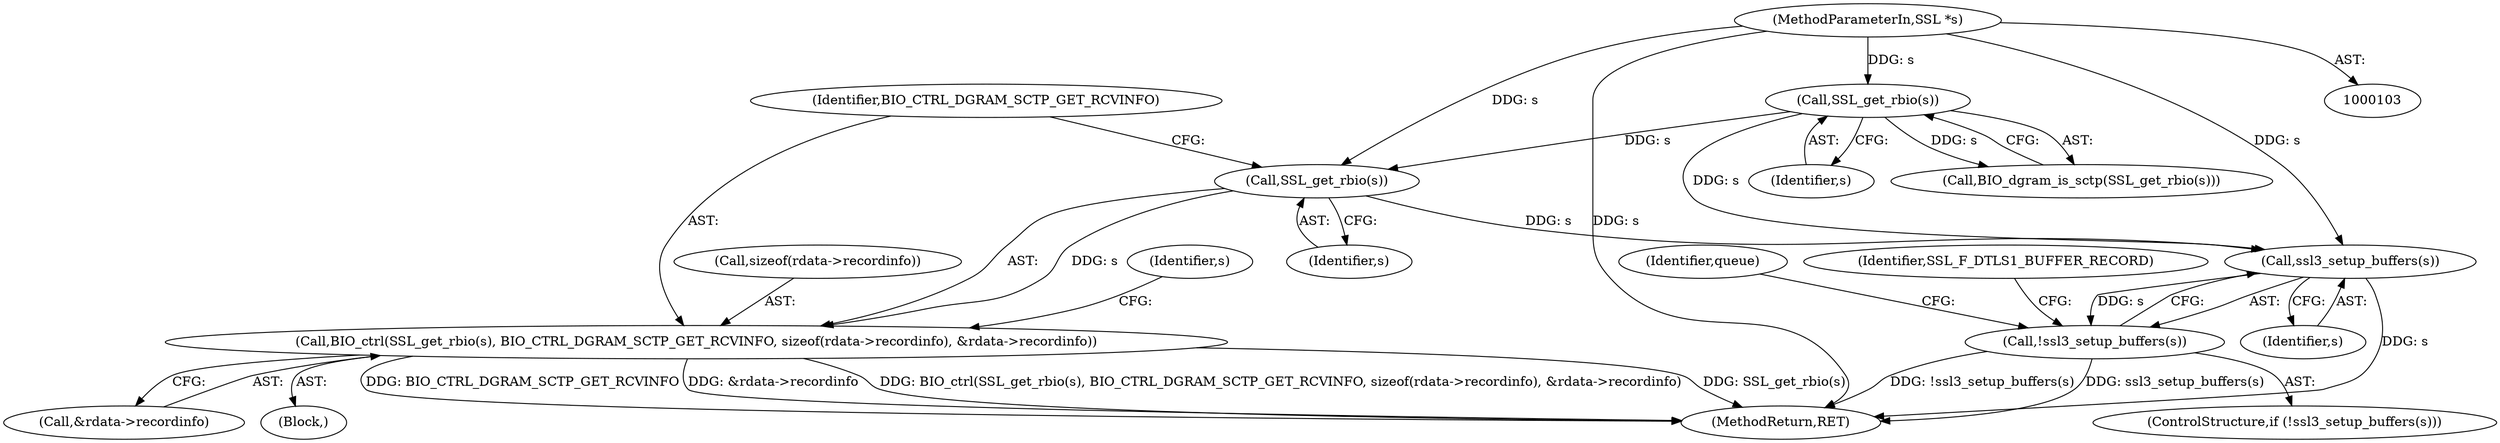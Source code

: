 digraph "0_openssl_103b171d8fc282ef435f8de9afbf7782e312961f@pointer" {
"1000218" [label="(Call,SSL_get_rbio(s))"];
"1000203" [label="(Call,SSL_get_rbio(s))"];
"1000104" [label="(MethodParameterIn,SSL *s)"];
"1000217" [label="(Call,BIO_ctrl(SSL_get_rbio(s), BIO_CTRL_DGRAM_SCTP_GET_RCVINFO, sizeof(rdata->recordinfo), &rdata->recordinfo))"];
"1000261" [label="(Call,ssl3_setup_buffers(s))"];
"1000260" [label="(Call,!ssl3_setup_buffers(s))"];
"1000217" [label="(Call,BIO_ctrl(SSL_get_rbio(s), BIO_CTRL_DGRAM_SCTP_GET_RCVINFO, sizeof(rdata->recordinfo), &rdata->recordinfo))"];
"1000225" [label="(Call,&rdata->recordinfo)"];
"1000104" [label="(MethodParameterIn,SSL *s)"];
"1000277" [label="(Identifier,queue)"];
"1000261" [label="(Call,ssl3_setup_buffers(s))"];
"1000204" [label="(Identifier,s)"];
"1000231" [label="(Identifier,s)"];
"1000218" [label="(Call,SSL_get_rbio(s))"];
"1000260" [label="(Call,!ssl3_setup_buffers(s))"];
"1000293" [label="(MethodReturn,RET)"];
"1000265" [label="(Identifier,SSL_F_DTLS1_BUFFER_RECORD)"];
"1000220" [label="(Identifier,BIO_CTRL_DGRAM_SCTP_GET_RCVINFO)"];
"1000221" [label="(Call,sizeof(rdata->recordinfo))"];
"1000219" [label="(Identifier,s)"];
"1000259" [label="(ControlStructure,if (!ssl3_setup_buffers(s)))"];
"1000262" [label="(Identifier,s)"];
"1000202" [label="(Call,BIO_dgram_is_sctp(SSL_get_rbio(s)))"];
"1000216" [label="(Block,)"];
"1000203" [label="(Call,SSL_get_rbio(s))"];
"1000218" -> "1000217"  [label="AST: "];
"1000218" -> "1000219"  [label="CFG: "];
"1000219" -> "1000218"  [label="AST: "];
"1000220" -> "1000218"  [label="CFG: "];
"1000218" -> "1000217"  [label="DDG: s"];
"1000203" -> "1000218"  [label="DDG: s"];
"1000104" -> "1000218"  [label="DDG: s"];
"1000218" -> "1000261"  [label="DDG: s"];
"1000203" -> "1000202"  [label="AST: "];
"1000203" -> "1000204"  [label="CFG: "];
"1000204" -> "1000203"  [label="AST: "];
"1000202" -> "1000203"  [label="CFG: "];
"1000203" -> "1000202"  [label="DDG: s"];
"1000104" -> "1000203"  [label="DDG: s"];
"1000203" -> "1000261"  [label="DDG: s"];
"1000104" -> "1000103"  [label="AST: "];
"1000104" -> "1000293"  [label="DDG: s"];
"1000104" -> "1000261"  [label="DDG: s"];
"1000217" -> "1000216"  [label="AST: "];
"1000217" -> "1000225"  [label="CFG: "];
"1000220" -> "1000217"  [label="AST: "];
"1000221" -> "1000217"  [label="AST: "];
"1000225" -> "1000217"  [label="AST: "];
"1000231" -> "1000217"  [label="CFG: "];
"1000217" -> "1000293"  [label="DDG: &rdata->recordinfo"];
"1000217" -> "1000293"  [label="DDG: BIO_ctrl(SSL_get_rbio(s), BIO_CTRL_DGRAM_SCTP_GET_RCVINFO, sizeof(rdata->recordinfo), &rdata->recordinfo)"];
"1000217" -> "1000293"  [label="DDG: SSL_get_rbio(s)"];
"1000217" -> "1000293"  [label="DDG: BIO_CTRL_DGRAM_SCTP_GET_RCVINFO"];
"1000261" -> "1000260"  [label="AST: "];
"1000261" -> "1000262"  [label="CFG: "];
"1000262" -> "1000261"  [label="AST: "];
"1000260" -> "1000261"  [label="CFG: "];
"1000261" -> "1000293"  [label="DDG: s"];
"1000261" -> "1000260"  [label="DDG: s"];
"1000260" -> "1000259"  [label="AST: "];
"1000265" -> "1000260"  [label="CFG: "];
"1000277" -> "1000260"  [label="CFG: "];
"1000260" -> "1000293"  [label="DDG: !ssl3_setup_buffers(s)"];
"1000260" -> "1000293"  [label="DDG: ssl3_setup_buffers(s)"];
}

